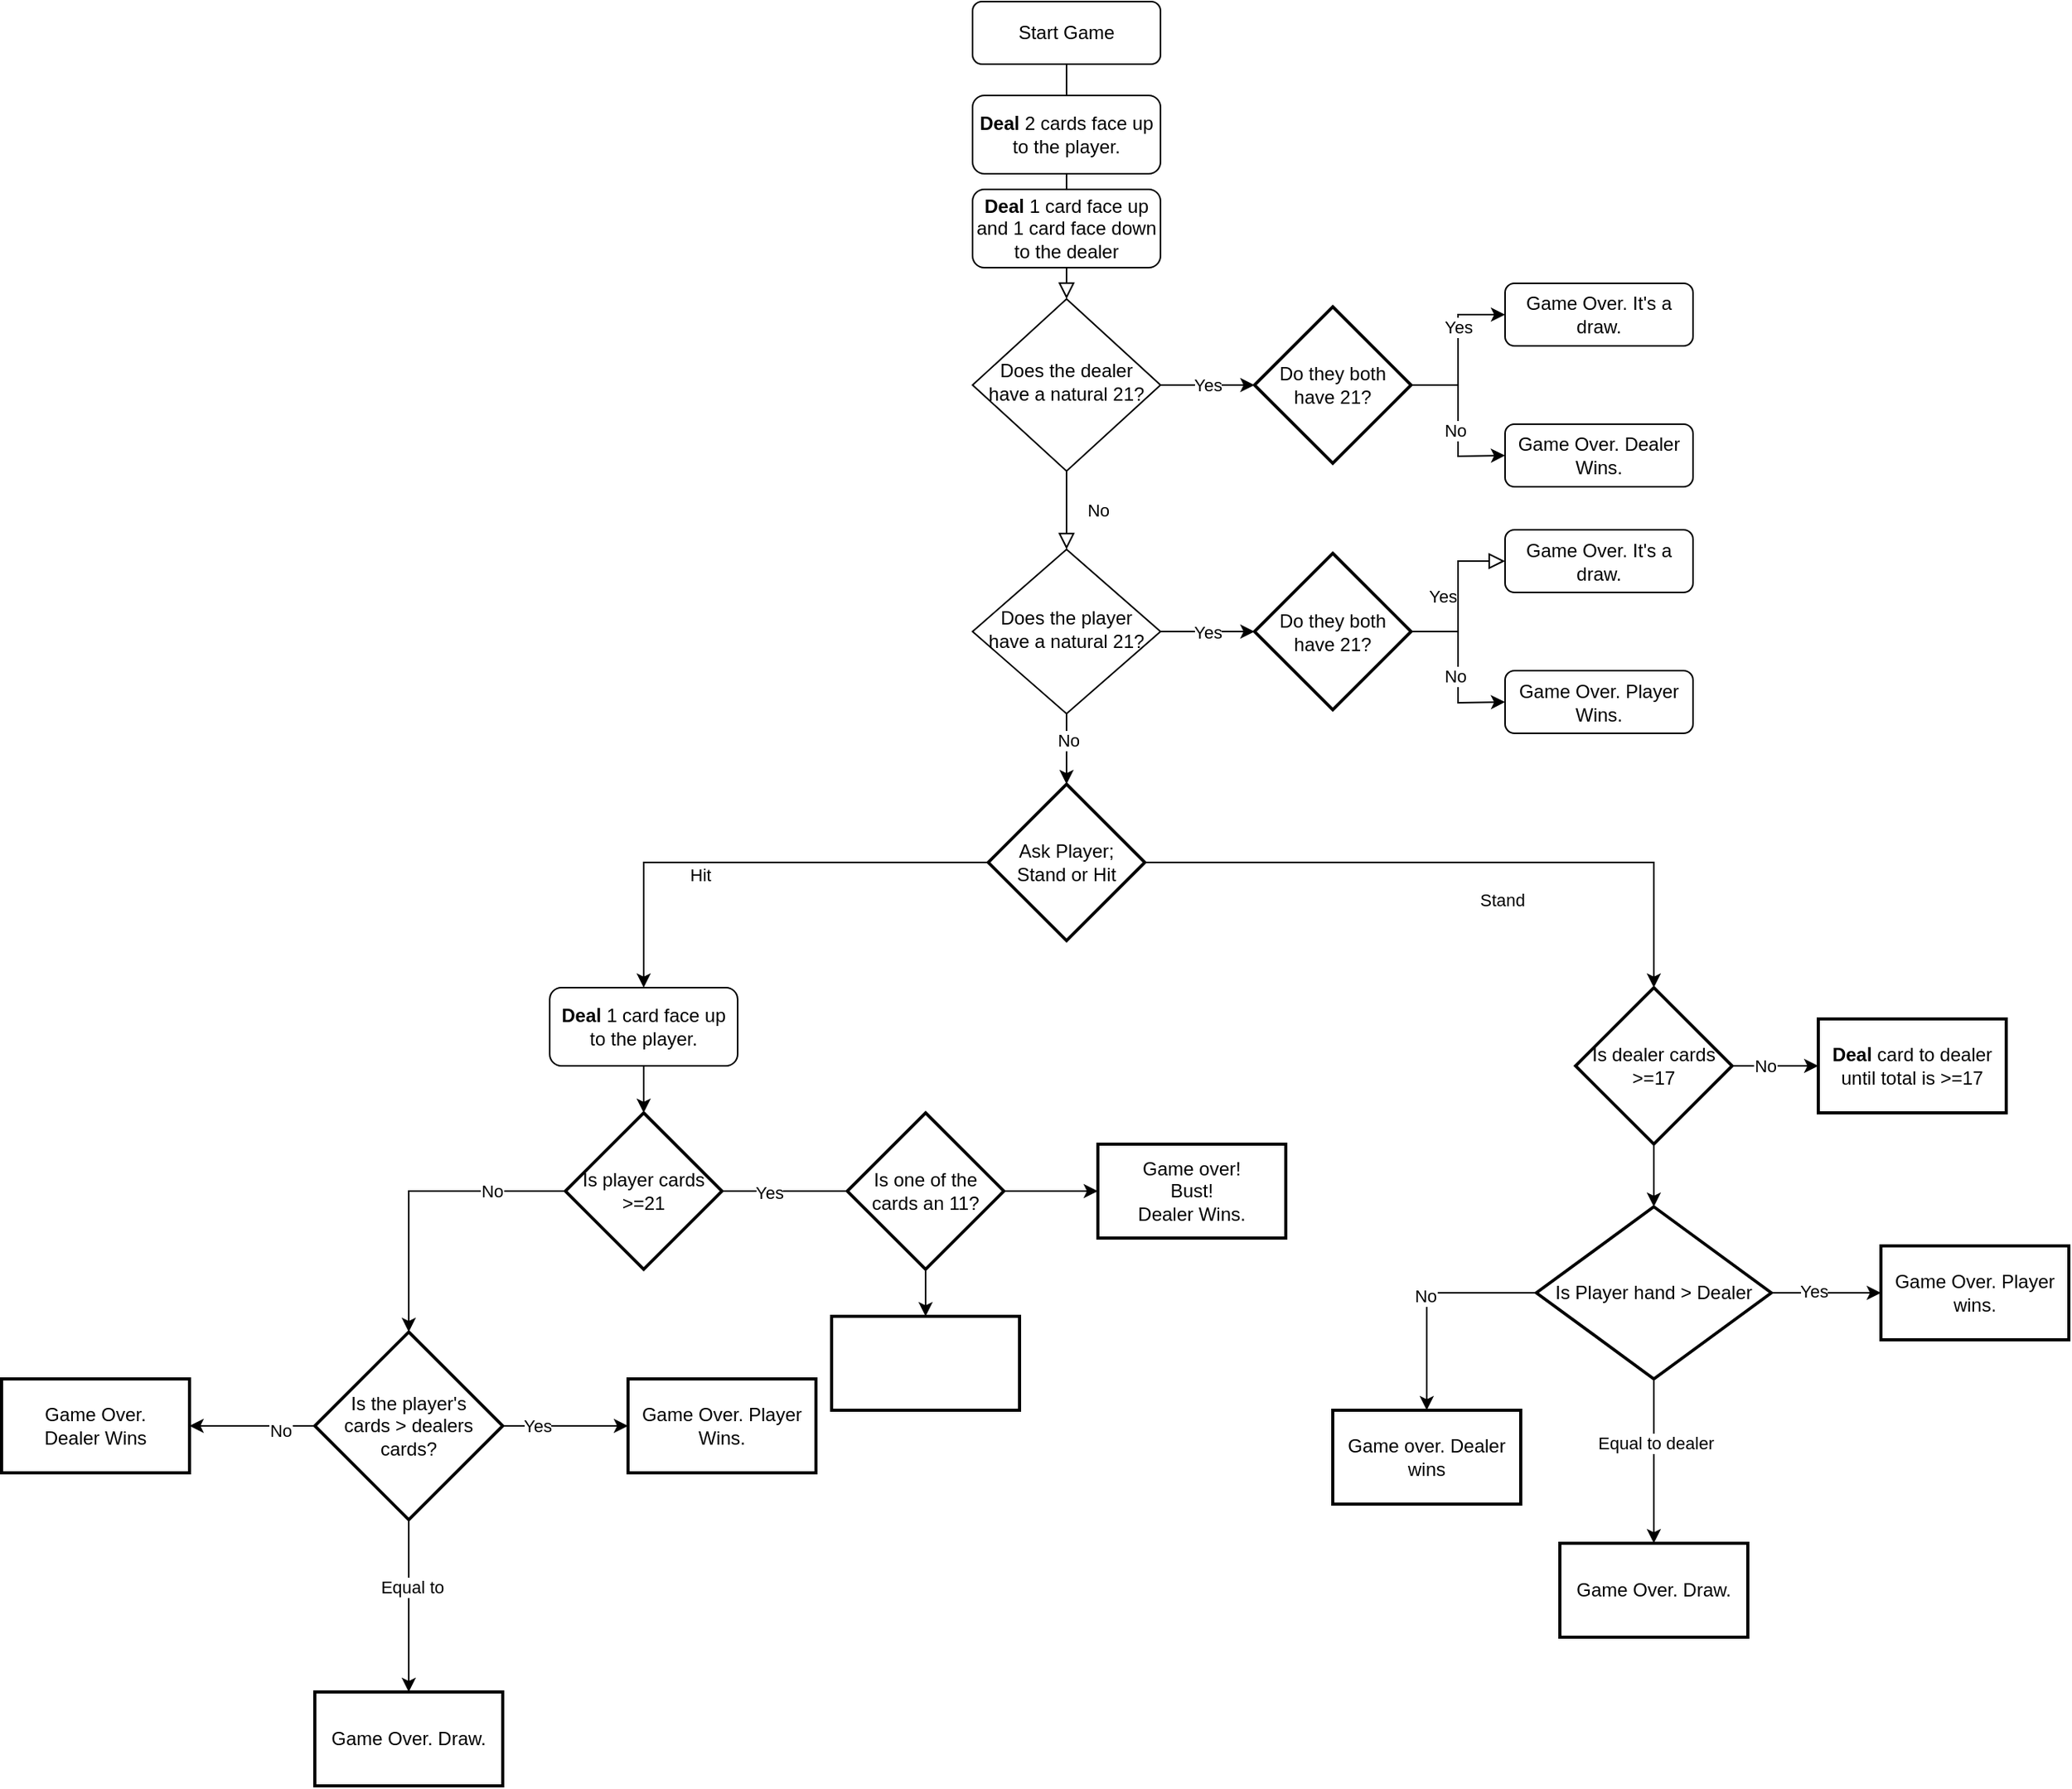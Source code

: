 <mxfile version="15.4.3" type="github">
  <diagram id="C5RBs43oDa-KdzZeNtuy" name="Page-1">
    <mxGraphModel dx="2041" dy="1128" grid="1" gridSize="10" guides="1" tooltips="1" connect="1" arrows="1" fold="1" page="1" pageScale="1" pageWidth="827" pageHeight="1169" math="0" shadow="0">
      <root>
        <mxCell id="WIyWlLk6GJQsqaUBKTNV-0" />
        <mxCell id="WIyWlLk6GJQsqaUBKTNV-1" parent="WIyWlLk6GJQsqaUBKTNV-0" />
        <mxCell id="WIyWlLk6GJQsqaUBKTNV-2" value="" style="rounded=0;html=1;jettySize=auto;orthogonalLoop=1;fontSize=11;endArrow=block;endFill=0;endSize=8;strokeWidth=1;shadow=0;labelBackgroundColor=none;edgeStyle=orthogonalEdgeStyle;" parent="WIyWlLk6GJQsqaUBKTNV-1" source="WIyWlLk6GJQsqaUBKTNV-3" target="WIyWlLk6GJQsqaUBKTNV-6" edge="1">
          <mxGeometry relative="1" as="geometry" />
        </mxCell>
        <mxCell id="WIyWlLk6GJQsqaUBKTNV-3" value="Start Game" style="rounded=1;whiteSpace=wrap;html=1;fontSize=12;glass=0;strokeWidth=1;shadow=0;" parent="WIyWlLk6GJQsqaUBKTNV-1" vertex="1">
          <mxGeometry x="340" y="50" width="120" height="40" as="geometry" />
        </mxCell>
        <mxCell id="WIyWlLk6GJQsqaUBKTNV-4" value="No" style="rounded=0;html=1;jettySize=auto;orthogonalLoop=1;fontSize=11;endArrow=block;endFill=0;endSize=8;strokeWidth=1;shadow=0;labelBackgroundColor=none;edgeStyle=orthogonalEdgeStyle;" parent="WIyWlLk6GJQsqaUBKTNV-1" source="WIyWlLk6GJQsqaUBKTNV-6" target="WIyWlLk6GJQsqaUBKTNV-10" edge="1">
          <mxGeometry y="20" relative="1" as="geometry">
            <mxPoint as="offset" />
          </mxGeometry>
        </mxCell>
        <mxCell id="T1tBva81fQfY2rR0bvwv-17" value="Yes" style="edgeStyle=orthogonalEdgeStyle;rounded=0;orthogonalLoop=1;jettySize=auto;html=1;exitX=1;exitY=0.5;exitDx=0;exitDy=0;entryX=0;entryY=0.5;entryDx=0;entryDy=0;entryPerimeter=0;" edge="1" parent="WIyWlLk6GJQsqaUBKTNV-1" source="WIyWlLk6GJQsqaUBKTNV-6" target="T1tBva81fQfY2rR0bvwv-3">
          <mxGeometry relative="1" as="geometry" />
        </mxCell>
        <mxCell id="WIyWlLk6GJQsqaUBKTNV-6" value="Does the dealer have a natural 21?" style="rhombus;whiteSpace=wrap;html=1;shadow=0;fontFamily=Helvetica;fontSize=12;align=center;strokeWidth=1;spacing=6;spacingTop=-4;" parent="WIyWlLk6GJQsqaUBKTNV-1" vertex="1">
          <mxGeometry x="340" y="240" width="120" height="110" as="geometry" />
        </mxCell>
        <mxCell id="WIyWlLk6GJQsqaUBKTNV-7" value="Game Over. It&#39;s a draw." style="rounded=1;whiteSpace=wrap;html=1;fontSize=12;glass=0;strokeWidth=1;shadow=0;" parent="WIyWlLk6GJQsqaUBKTNV-1" vertex="1">
          <mxGeometry x="680" y="230" width="120" height="40" as="geometry" />
        </mxCell>
        <mxCell id="T1tBva81fQfY2rR0bvwv-18" value="Yes" style="edgeStyle=orthogonalEdgeStyle;rounded=0;orthogonalLoop=1;jettySize=auto;html=1;exitX=1;exitY=0.5;exitDx=0;exitDy=0;entryX=0;entryY=0.5;entryDx=0;entryDy=0;entryPerimeter=0;" edge="1" parent="WIyWlLk6GJQsqaUBKTNV-1" source="WIyWlLk6GJQsqaUBKTNV-10" target="T1tBva81fQfY2rR0bvwv-13">
          <mxGeometry relative="1" as="geometry" />
        </mxCell>
        <mxCell id="T1tBva81fQfY2rR0bvwv-20" style="edgeStyle=orthogonalEdgeStyle;rounded=0;orthogonalLoop=1;jettySize=auto;html=1;exitX=0.5;exitY=1;exitDx=0;exitDy=0;entryX=0.5;entryY=0;entryDx=0;entryDy=0;entryPerimeter=0;" edge="1" parent="WIyWlLk6GJQsqaUBKTNV-1" source="WIyWlLk6GJQsqaUBKTNV-10" target="T1tBva81fQfY2rR0bvwv-19">
          <mxGeometry relative="1" as="geometry" />
        </mxCell>
        <mxCell id="T1tBva81fQfY2rR0bvwv-21" value="No" style="edgeLabel;html=1;align=center;verticalAlign=middle;resizable=0;points=[];" vertex="1" connectable="0" parent="T1tBva81fQfY2rR0bvwv-20">
          <mxGeometry x="-0.244" y="1" relative="1" as="geometry">
            <mxPoint as="offset" />
          </mxGeometry>
        </mxCell>
        <mxCell id="WIyWlLk6GJQsqaUBKTNV-10" value="Does the player have a natural 21?" style="rhombus;whiteSpace=wrap;html=1;shadow=0;fontFamily=Helvetica;fontSize=12;align=center;strokeWidth=1;spacing=6;spacingTop=-4;" parent="WIyWlLk6GJQsqaUBKTNV-1" vertex="1">
          <mxGeometry x="340" y="400" width="120" height="105" as="geometry" />
        </mxCell>
        <mxCell id="T1tBva81fQfY2rR0bvwv-0" value="&lt;b&gt;Deal&lt;/b&gt; 2 cards face up to the player." style="rounded=1;whiteSpace=wrap;html=1;" vertex="1" parent="WIyWlLk6GJQsqaUBKTNV-1">
          <mxGeometry x="340" y="110" width="120" height="50" as="geometry" />
        </mxCell>
        <mxCell id="T1tBva81fQfY2rR0bvwv-1" value="&lt;b&gt;Deal&lt;/b&gt; 1 card face up and 1 card face down to the dealer" style="rounded=1;whiteSpace=wrap;html=1;" vertex="1" parent="WIyWlLk6GJQsqaUBKTNV-1">
          <mxGeometry x="340" y="170" width="120" height="50" as="geometry" />
        </mxCell>
        <mxCell id="T1tBva81fQfY2rR0bvwv-6" style="edgeStyle=orthogonalEdgeStyle;rounded=0;orthogonalLoop=1;jettySize=auto;html=1;exitX=1;exitY=0.5;exitDx=0;exitDy=0;exitPerimeter=0;" edge="1" parent="WIyWlLk6GJQsqaUBKTNV-1" source="T1tBva81fQfY2rR0bvwv-3">
          <mxGeometry relative="1" as="geometry">
            <mxPoint x="680" y="340" as="targetPoint" />
          </mxGeometry>
        </mxCell>
        <mxCell id="T1tBva81fQfY2rR0bvwv-8" value="No" style="edgeLabel;html=1;align=center;verticalAlign=middle;resizable=0;points=[];" vertex="1" connectable="0" parent="T1tBva81fQfY2rR0bvwv-6">
          <mxGeometry x="0.105" y="-2" relative="1" as="geometry">
            <mxPoint as="offset" />
          </mxGeometry>
        </mxCell>
        <mxCell id="T1tBva81fQfY2rR0bvwv-15" style="edgeStyle=orthogonalEdgeStyle;rounded=0;orthogonalLoop=1;jettySize=auto;html=1;exitX=1;exitY=0.5;exitDx=0;exitDy=0;exitPerimeter=0;entryX=0;entryY=0.5;entryDx=0;entryDy=0;" edge="1" parent="WIyWlLk6GJQsqaUBKTNV-1" source="T1tBva81fQfY2rR0bvwv-3" target="WIyWlLk6GJQsqaUBKTNV-7">
          <mxGeometry relative="1" as="geometry" />
        </mxCell>
        <mxCell id="T1tBva81fQfY2rR0bvwv-16" value="Yes" style="edgeLabel;html=1;align=center;verticalAlign=middle;resizable=0;points=[];" vertex="1" connectable="0" parent="T1tBva81fQfY2rR0bvwv-15">
          <mxGeometry x="0.276" relative="1" as="geometry">
            <mxPoint as="offset" />
          </mxGeometry>
        </mxCell>
        <mxCell id="T1tBva81fQfY2rR0bvwv-3" value="Do they both&lt;br&gt;have 21?" style="strokeWidth=2;html=1;shape=mxgraph.flowchart.decision;whiteSpace=wrap;" vertex="1" parent="WIyWlLk6GJQsqaUBKTNV-1">
          <mxGeometry x="520" y="245" width="100" height="100" as="geometry" />
        </mxCell>
        <mxCell id="T1tBva81fQfY2rR0bvwv-7" value="Game Over. Dealer Wins." style="rounded=1;whiteSpace=wrap;html=1;fontSize=12;glass=0;strokeWidth=1;shadow=0;" vertex="1" parent="WIyWlLk6GJQsqaUBKTNV-1">
          <mxGeometry x="680" y="320" width="120" height="40" as="geometry" />
        </mxCell>
        <mxCell id="T1tBva81fQfY2rR0bvwv-9" value="Yes" style="edgeStyle=orthogonalEdgeStyle;rounded=0;html=1;jettySize=auto;orthogonalLoop=1;fontSize=11;endArrow=block;endFill=0;endSize=8;strokeWidth=1;shadow=0;labelBackgroundColor=none;startArrow=none;" edge="1" parent="WIyWlLk6GJQsqaUBKTNV-1" source="T1tBva81fQfY2rR0bvwv-13" target="T1tBva81fQfY2rR0bvwv-10">
          <mxGeometry y="10" relative="1" as="geometry">
            <mxPoint as="offset" />
          </mxGeometry>
        </mxCell>
        <mxCell id="T1tBva81fQfY2rR0bvwv-10" value="Game Over. It&#39;s a draw." style="rounded=1;whiteSpace=wrap;html=1;fontSize=12;glass=0;strokeWidth=1;shadow=0;" vertex="1" parent="WIyWlLk6GJQsqaUBKTNV-1">
          <mxGeometry x="680" y="387.5" width="120" height="40" as="geometry" />
        </mxCell>
        <mxCell id="T1tBva81fQfY2rR0bvwv-11" style="edgeStyle=orthogonalEdgeStyle;rounded=0;orthogonalLoop=1;jettySize=auto;html=1;exitX=1;exitY=0.5;exitDx=0;exitDy=0;exitPerimeter=0;" edge="1" parent="WIyWlLk6GJQsqaUBKTNV-1" source="T1tBva81fQfY2rR0bvwv-13">
          <mxGeometry relative="1" as="geometry">
            <mxPoint x="680" y="497.5" as="targetPoint" />
          </mxGeometry>
        </mxCell>
        <mxCell id="T1tBva81fQfY2rR0bvwv-12" value="No" style="edgeLabel;html=1;align=center;verticalAlign=middle;resizable=0;points=[];" vertex="1" connectable="0" parent="T1tBva81fQfY2rR0bvwv-11">
          <mxGeometry x="0.105" y="-2" relative="1" as="geometry">
            <mxPoint as="offset" />
          </mxGeometry>
        </mxCell>
        <mxCell id="T1tBva81fQfY2rR0bvwv-13" value="Do they both&lt;br&gt;have 21?" style="strokeWidth=2;html=1;shape=mxgraph.flowchart.decision;whiteSpace=wrap;" vertex="1" parent="WIyWlLk6GJQsqaUBKTNV-1">
          <mxGeometry x="520" y="402.5" width="100" height="100" as="geometry" />
        </mxCell>
        <mxCell id="T1tBva81fQfY2rR0bvwv-14" value="Game Over. Player Wins." style="rounded=1;whiteSpace=wrap;html=1;fontSize=12;glass=0;strokeWidth=1;shadow=0;" vertex="1" parent="WIyWlLk6GJQsqaUBKTNV-1">
          <mxGeometry x="680" y="477.5" width="120" height="40" as="geometry" />
        </mxCell>
        <mxCell id="T1tBva81fQfY2rR0bvwv-22" style="edgeStyle=orthogonalEdgeStyle;rounded=0;orthogonalLoop=1;jettySize=auto;html=1;exitX=0;exitY=0.5;exitDx=0;exitDy=0;exitPerimeter=0;entryX=0.5;entryY=0;entryDx=0;entryDy=0;" edge="1" parent="WIyWlLk6GJQsqaUBKTNV-1" source="T1tBva81fQfY2rR0bvwv-19" target="T1tBva81fQfY2rR0bvwv-47">
          <mxGeometry relative="1" as="geometry">
            <mxPoint x="280" y="680" as="targetPoint" />
          </mxGeometry>
        </mxCell>
        <mxCell id="T1tBva81fQfY2rR0bvwv-25" value="Hit" style="edgeLabel;html=1;align=center;verticalAlign=middle;resizable=0;points=[];" vertex="1" connectable="0" parent="T1tBva81fQfY2rR0bvwv-22">
          <mxGeometry x="0.227" relative="1" as="geometry">
            <mxPoint y="8" as="offset" />
          </mxGeometry>
        </mxCell>
        <mxCell id="T1tBva81fQfY2rR0bvwv-23" style="edgeStyle=orthogonalEdgeStyle;rounded=0;orthogonalLoop=1;jettySize=auto;html=1;exitX=1;exitY=0.5;exitDx=0;exitDy=0;exitPerimeter=0;entryX=0.5;entryY=0;entryDx=0;entryDy=0;entryPerimeter=0;" edge="1" parent="WIyWlLk6GJQsqaUBKTNV-1" source="T1tBva81fQfY2rR0bvwv-19" target="T1tBva81fQfY2rR0bvwv-27">
          <mxGeometry relative="1" as="geometry">
            <mxPoint x="520" y="680" as="targetPoint" />
          </mxGeometry>
        </mxCell>
        <mxCell id="T1tBva81fQfY2rR0bvwv-24" value="Stand" style="edgeLabel;html=1;align=center;verticalAlign=middle;resizable=0;points=[];" vertex="1" connectable="0" parent="T1tBva81fQfY2rR0bvwv-23">
          <mxGeometry x="0.12" y="-1" relative="1" as="geometry">
            <mxPoint x="1" y="23" as="offset" />
          </mxGeometry>
        </mxCell>
        <mxCell id="T1tBva81fQfY2rR0bvwv-19" value="Ask Player;&lt;br&gt;Stand or Hit" style="strokeWidth=2;html=1;shape=mxgraph.flowchart.decision;whiteSpace=wrap;" vertex="1" parent="WIyWlLk6GJQsqaUBKTNV-1">
          <mxGeometry x="350" y="550" width="100" height="100" as="geometry" />
        </mxCell>
        <mxCell id="T1tBva81fQfY2rR0bvwv-31" value="" style="edgeStyle=orthogonalEdgeStyle;rounded=0;orthogonalLoop=1;jettySize=auto;html=1;" edge="1" parent="WIyWlLk6GJQsqaUBKTNV-1" source="T1tBva81fQfY2rR0bvwv-27" target="T1tBva81fQfY2rR0bvwv-30">
          <mxGeometry relative="1" as="geometry" />
        </mxCell>
        <mxCell id="T1tBva81fQfY2rR0bvwv-32" value="No" style="edgeLabel;html=1;align=center;verticalAlign=middle;resizable=0;points=[];" vertex="1" connectable="0" parent="T1tBva81fQfY2rR0bvwv-31">
          <mxGeometry x="-0.257" relative="1" as="geometry">
            <mxPoint as="offset" />
          </mxGeometry>
        </mxCell>
        <mxCell id="T1tBva81fQfY2rR0bvwv-36" value="" style="edgeStyle=orthogonalEdgeStyle;rounded=0;orthogonalLoop=1;jettySize=auto;html=1;" edge="1" parent="WIyWlLk6GJQsqaUBKTNV-1" source="T1tBva81fQfY2rR0bvwv-27" target="T1tBva81fQfY2rR0bvwv-35">
          <mxGeometry relative="1" as="geometry" />
        </mxCell>
        <mxCell id="T1tBva81fQfY2rR0bvwv-27" value="Is dealer cards&lt;br&gt;&amp;gt;=17" style="strokeWidth=2;html=1;shape=mxgraph.flowchart.decision;whiteSpace=wrap;" vertex="1" parent="WIyWlLk6GJQsqaUBKTNV-1">
          <mxGeometry x="725" y="680" width="100" height="100" as="geometry" />
        </mxCell>
        <mxCell id="T1tBva81fQfY2rR0bvwv-30" value="&lt;b&gt;Deal&lt;/b&gt; card to dealer until total is &amp;gt;=17" style="whiteSpace=wrap;html=1;strokeWidth=2;" vertex="1" parent="WIyWlLk6GJQsqaUBKTNV-1">
          <mxGeometry x="880" y="700" width="120" height="60" as="geometry" />
        </mxCell>
        <mxCell id="T1tBva81fQfY2rR0bvwv-39" value="" style="edgeStyle=orthogonalEdgeStyle;rounded=0;orthogonalLoop=1;jettySize=auto;html=1;" edge="1" parent="WIyWlLk6GJQsqaUBKTNV-1" source="T1tBva81fQfY2rR0bvwv-35" target="T1tBva81fQfY2rR0bvwv-38">
          <mxGeometry relative="1" as="geometry" />
        </mxCell>
        <mxCell id="T1tBva81fQfY2rR0bvwv-40" value="Yes" style="edgeLabel;html=1;align=center;verticalAlign=middle;resizable=0;points=[];" vertex="1" connectable="0" parent="T1tBva81fQfY2rR0bvwv-39">
          <mxGeometry x="-0.229" y="1" relative="1" as="geometry">
            <mxPoint as="offset" />
          </mxGeometry>
        </mxCell>
        <mxCell id="T1tBva81fQfY2rR0bvwv-42" value="" style="edgeStyle=orthogonalEdgeStyle;rounded=0;orthogonalLoop=1;jettySize=auto;html=1;" edge="1" parent="WIyWlLk6GJQsqaUBKTNV-1" source="T1tBva81fQfY2rR0bvwv-35" target="T1tBva81fQfY2rR0bvwv-41">
          <mxGeometry relative="1" as="geometry" />
        </mxCell>
        <mxCell id="T1tBva81fQfY2rR0bvwv-43" value="Equal to dealer" style="edgeLabel;html=1;align=center;verticalAlign=middle;resizable=0;points=[];" vertex="1" connectable="0" parent="T1tBva81fQfY2rR0bvwv-42">
          <mxGeometry x="-0.219" y="1" relative="1" as="geometry">
            <mxPoint as="offset" />
          </mxGeometry>
        </mxCell>
        <mxCell id="T1tBva81fQfY2rR0bvwv-45" value="" style="edgeStyle=orthogonalEdgeStyle;rounded=0;orthogonalLoop=1;jettySize=auto;html=1;" edge="1" parent="WIyWlLk6GJQsqaUBKTNV-1" source="T1tBva81fQfY2rR0bvwv-35" target="T1tBva81fQfY2rR0bvwv-44">
          <mxGeometry relative="1" as="geometry" />
        </mxCell>
        <mxCell id="T1tBva81fQfY2rR0bvwv-46" value="No" style="edgeLabel;html=1;align=center;verticalAlign=middle;resizable=0;points=[];" vertex="1" connectable="0" parent="T1tBva81fQfY2rR0bvwv-45">
          <mxGeometry x="-0.011" y="-1" relative="1" as="geometry">
            <mxPoint as="offset" />
          </mxGeometry>
        </mxCell>
        <mxCell id="T1tBva81fQfY2rR0bvwv-35" value="Is Player hand &amp;gt; Dealer" style="rhombus;whiteSpace=wrap;html=1;strokeWidth=2;" vertex="1" parent="WIyWlLk6GJQsqaUBKTNV-1">
          <mxGeometry x="700" y="820" width="150" height="110" as="geometry" />
        </mxCell>
        <mxCell id="T1tBva81fQfY2rR0bvwv-38" value="Game Over. Player wins." style="whiteSpace=wrap;html=1;strokeWidth=2;" vertex="1" parent="WIyWlLk6GJQsqaUBKTNV-1">
          <mxGeometry x="920" y="845" width="120" height="60" as="geometry" />
        </mxCell>
        <mxCell id="T1tBva81fQfY2rR0bvwv-41" value="Game Over. Draw." style="whiteSpace=wrap;html=1;strokeWidth=2;" vertex="1" parent="WIyWlLk6GJQsqaUBKTNV-1">
          <mxGeometry x="715" y="1035" width="120" height="60" as="geometry" />
        </mxCell>
        <mxCell id="T1tBva81fQfY2rR0bvwv-44" value="Game over. Dealer wins" style="whiteSpace=wrap;html=1;strokeWidth=2;" vertex="1" parent="WIyWlLk6GJQsqaUBKTNV-1">
          <mxGeometry x="570" y="950" width="120" height="60" as="geometry" />
        </mxCell>
        <mxCell id="T1tBva81fQfY2rR0bvwv-49" style="edgeStyle=orthogonalEdgeStyle;rounded=0;orthogonalLoop=1;jettySize=auto;html=1;exitX=0.5;exitY=1;exitDx=0;exitDy=0;entryX=0.5;entryY=0;entryDx=0;entryDy=0;entryPerimeter=0;" edge="1" parent="WIyWlLk6GJQsqaUBKTNV-1" source="T1tBva81fQfY2rR0bvwv-47" target="T1tBva81fQfY2rR0bvwv-48">
          <mxGeometry relative="1" as="geometry" />
        </mxCell>
        <mxCell id="T1tBva81fQfY2rR0bvwv-47" value="&lt;b&gt;Deal&lt;/b&gt;&amp;nbsp;1 card face up to the player." style="rounded=1;whiteSpace=wrap;html=1;" vertex="1" parent="WIyWlLk6GJQsqaUBKTNV-1">
          <mxGeometry x="70" y="680" width="120" height="50" as="geometry" />
        </mxCell>
        <mxCell id="T1tBva81fQfY2rR0bvwv-51" value="" style="edgeStyle=orthogonalEdgeStyle;rounded=0;orthogonalLoop=1;jettySize=auto;html=1;startArrow=none;" edge="1" parent="WIyWlLk6GJQsqaUBKTNV-1" source="T1tBva81fQfY2rR0bvwv-70" target="T1tBva81fQfY2rR0bvwv-50">
          <mxGeometry relative="1" as="geometry" />
        </mxCell>
        <mxCell id="T1tBva81fQfY2rR0bvwv-57" value="" style="edgeStyle=orthogonalEdgeStyle;rounded=0;orthogonalLoop=1;jettySize=auto;html=1;" edge="1" parent="WIyWlLk6GJQsqaUBKTNV-1" source="T1tBva81fQfY2rR0bvwv-48" target="T1tBva81fQfY2rR0bvwv-56">
          <mxGeometry relative="1" as="geometry" />
        </mxCell>
        <mxCell id="T1tBva81fQfY2rR0bvwv-58" value="No" style="edgeLabel;html=1;align=center;verticalAlign=middle;resizable=0;points=[];" vertex="1" connectable="0" parent="T1tBva81fQfY2rR0bvwv-57">
          <mxGeometry x="-0.505" relative="1" as="geometry">
            <mxPoint as="offset" />
          </mxGeometry>
        </mxCell>
        <mxCell id="T1tBva81fQfY2rR0bvwv-48" value="Is player cards&lt;br&gt;&amp;gt;=21" style="strokeWidth=2;html=1;shape=mxgraph.flowchart.decision;whiteSpace=wrap;" vertex="1" parent="WIyWlLk6GJQsqaUBKTNV-1">
          <mxGeometry x="80" y="760" width="100" height="100" as="geometry" />
        </mxCell>
        <mxCell id="T1tBva81fQfY2rR0bvwv-50" value="Game over!&lt;br&gt;Bust!&lt;br&gt;Dealer Wins." style="whiteSpace=wrap;html=1;strokeWidth=2;" vertex="1" parent="WIyWlLk6GJQsqaUBKTNV-1">
          <mxGeometry x="420" y="780" width="120" height="60" as="geometry" />
        </mxCell>
        <mxCell id="T1tBva81fQfY2rR0bvwv-60" value="" style="edgeStyle=orthogonalEdgeStyle;rounded=0;orthogonalLoop=1;jettySize=auto;html=1;" edge="1" parent="WIyWlLk6GJQsqaUBKTNV-1" source="T1tBva81fQfY2rR0bvwv-56" target="T1tBva81fQfY2rR0bvwv-59">
          <mxGeometry relative="1" as="geometry" />
        </mxCell>
        <mxCell id="T1tBva81fQfY2rR0bvwv-61" value="Yes" style="edgeLabel;html=1;align=center;verticalAlign=middle;resizable=0;points=[];" vertex="1" connectable="0" parent="T1tBva81fQfY2rR0bvwv-60">
          <mxGeometry x="-0.45" relative="1" as="geometry">
            <mxPoint as="offset" />
          </mxGeometry>
        </mxCell>
        <mxCell id="T1tBva81fQfY2rR0bvwv-65" value="" style="edgeStyle=orthogonalEdgeStyle;rounded=0;orthogonalLoop=1;jettySize=auto;html=1;" edge="1" parent="WIyWlLk6GJQsqaUBKTNV-1" source="T1tBva81fQfY2rR0bvwv-56" target="T1tBva81fQfY2rR0bvwv-64">
          <mxGeometry relative="1" as="geometry" />
        </mxCell>
        <mxCell id="T1tBva81fQfY2rR0bvwv-68" value="No" style="edgeLabel;html=1;align=center;verticalAlign=middle;resizable=0;points=[];" vertex="1" connectable="0" parent="T1tBva81fQfY2rR0bvwv-65">
          <mxGeometry x="-0.45" y="3" relative="1" as="geometry">
            <mxPoint as="offset" />
          </mxGeometry>
        </mxCell>
        <mxCell id="T1tBva81fQfY2rR0bvwv-67" value="" style="edgeStyle=orthogonalEdgeStyle;rounded=0;orthogonalLoop=1;jettySize=auto;html=1;" edge="1" parent="WIyWlLk6GJQsqaUBKTNV-1" source="T1tBva81fQfY2rR0bvwv-56" target="T1tBva81fQfY2rR0bvwv-66">
          <mxGeometry relative="1" as="geometry" />
        </mxCell>
        <mxCell id="T1tBva81fQfY2rR0bvwv-69" value="Equal to" style="edgeLabel;html=1;align=center;verticalAlign=middle;resizable=0;points=[];" vertex="1" connectable="0" parent="T1tBva81fQfY2rR0bvwv-67">
          <mxGeometry x="-0.218" y="2" relative="1" as="geometry">
            <mxPoint as="offset" />
          </mxGeometry>
        </mxCell>
        <mxCell id="T1tBva81fQfY2rR0bvwv-56" value="Is the player&#39;s&lt;br&gt;cards &amp;gt; dealers cards?" style="rhombus;whiteSpace=wrap;html=1;strokeWidth=2;" vertex="1" parent="WIyWlLk6GJQsqaUBKTNV-1">
          <mxGeometry x="-80" y="900" width="120" height="120" as="geometry" />
        </mxCell>
        <mxCell id="T1tBva81fQfY2rR0bvwv-59" value="Game Over. Player Wins." style="whiteSpace=wrap;html=1;strokeWidth=2;" vertex="1" parent="WIyWlLk6GJQsqaUBKTNV-1">
          <mxGeometry x="120" y="930" width="120" height="60" as="geometry" />
        </mxCell>
        <mxCell id="T1tBva81fQfY2rR0bvwv-64" value="Game Over.&lt;br&gt;Dealer Wins" style="whiteSpace=wrap;html=1;strokeWidth=2;" vertex="1" parent="WIyWlLk6GJQsqaUBKTNV-1">
          <mxGeometry x="-280" y="930" width="120" height="60" as="geometry" />
        </mxCell>
        <mxCell id="T1tBva81fQfY2rR0bvwv-66" value="Game Over. Draw." style="whiteSpace=wrap;html=1;strokeWidth=2;" vertex="1" parent="WIyWlLk6GJQsqaUBKTNV-1">
          <mxGeometry x="-80" y="1130" width="120" height="60" as="geometry" />
        </mxCell>
        <mxCell id="T1tBva81fQfY2rR0bvwv-74" value="" style="edgeStyle=orthogonalEdgeStyle;rounded=0;orthogonalLoop=1;jettySize=auto;html=1;" edge="1" parent="WIyWlLk6GJQsqaUBKTNV-1" source="T1tBva81fQfY2rR0bvwv-70" target="T1tBva81fQfY2rR0bvwv-73">
          <mxGeometry relative="1" as="geometry" />
        </mxCell>
        <mxCell id="T1tBva81fQfY2rR0bvwv-70" value="Is one of the cards an 11?" style="strokeWidth=2;html=1;shape=mxgraph.flowchart.decision;whiteSpace=wrap;" vertex="1" parent="WIyWlLk6GJQsqaUBKTNV-1">
          <mxGeometry x="260" y="760" width="100" height="100" as="geometry" />
        </mxCell>
        <mxCell id="T1tBva81fQfY2rR0bvwv-71" value="" style="edgeStyle=orthogonalEdgeStyle;rounded=0;orthogonalLoop=1;jettySize=auto;html=1;endArrow=none;" edge="1" parent="WIyWlLk6GJQsqaUBKTNV-1" source="T1tBva81fQfY2rR0bvwv-48" target="T1tBva81fQfY2rR0bvwv-70">
          <mxGeometry relative="1" as="geometry">
            <mxPoint x="180" y="810" as="sourcePoint" />
            <mxPoint x="380" y="810" as="targetPoint" />
          </mxGeometry>
        </mxCell>
        <mxCell id="T1tBva81fQfY2rR0bvwv-72" value="Yes" style="edgeLabel;html=1;align=center;verticalAlign=middle;resizable=0;points=[];" vertex="1" connectable="0" parent="T1tBva81fQfY2rR0bvwv-71">
          <mxGeometry x="-0.257" y="-1" relative="1" as="geometry">
            <mxPoint as="offset" />
          </mxGeometry>
        </mxCell>
        <mxCell id="T1tBva81fQfY2rR0bvwv-73" value="" style="whiteSpace=wrap;html=1;strokeWidth=2;" vertex="1" parent="WIyWlLk6GJQsqaUBKTNV-1">
          <mxGeometry x="250" y="890" width="120" height="60" as="geometry" />
        </mxCell>
      </root>
    </mxGraphModel>
  </diagram>
</mxfile>
